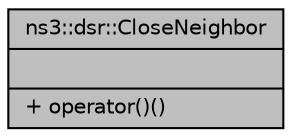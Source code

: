 digraph "ns3::dsr::CloseNeighbor"
{
  edge [fontname="Helvetica",fontsize="10",labelfontname="Helvetica",labelfontsize="10"];
  node [fontname="Helvetica",fontsize="10",shape=record];
  Node1 [label="{ns3::dsr::CloseNeighbor\n||+ operator()()\l}",height=0.2,width=0.4,color="black", fillcolor="grey75", style="filled", fontcolor="black"];
}
